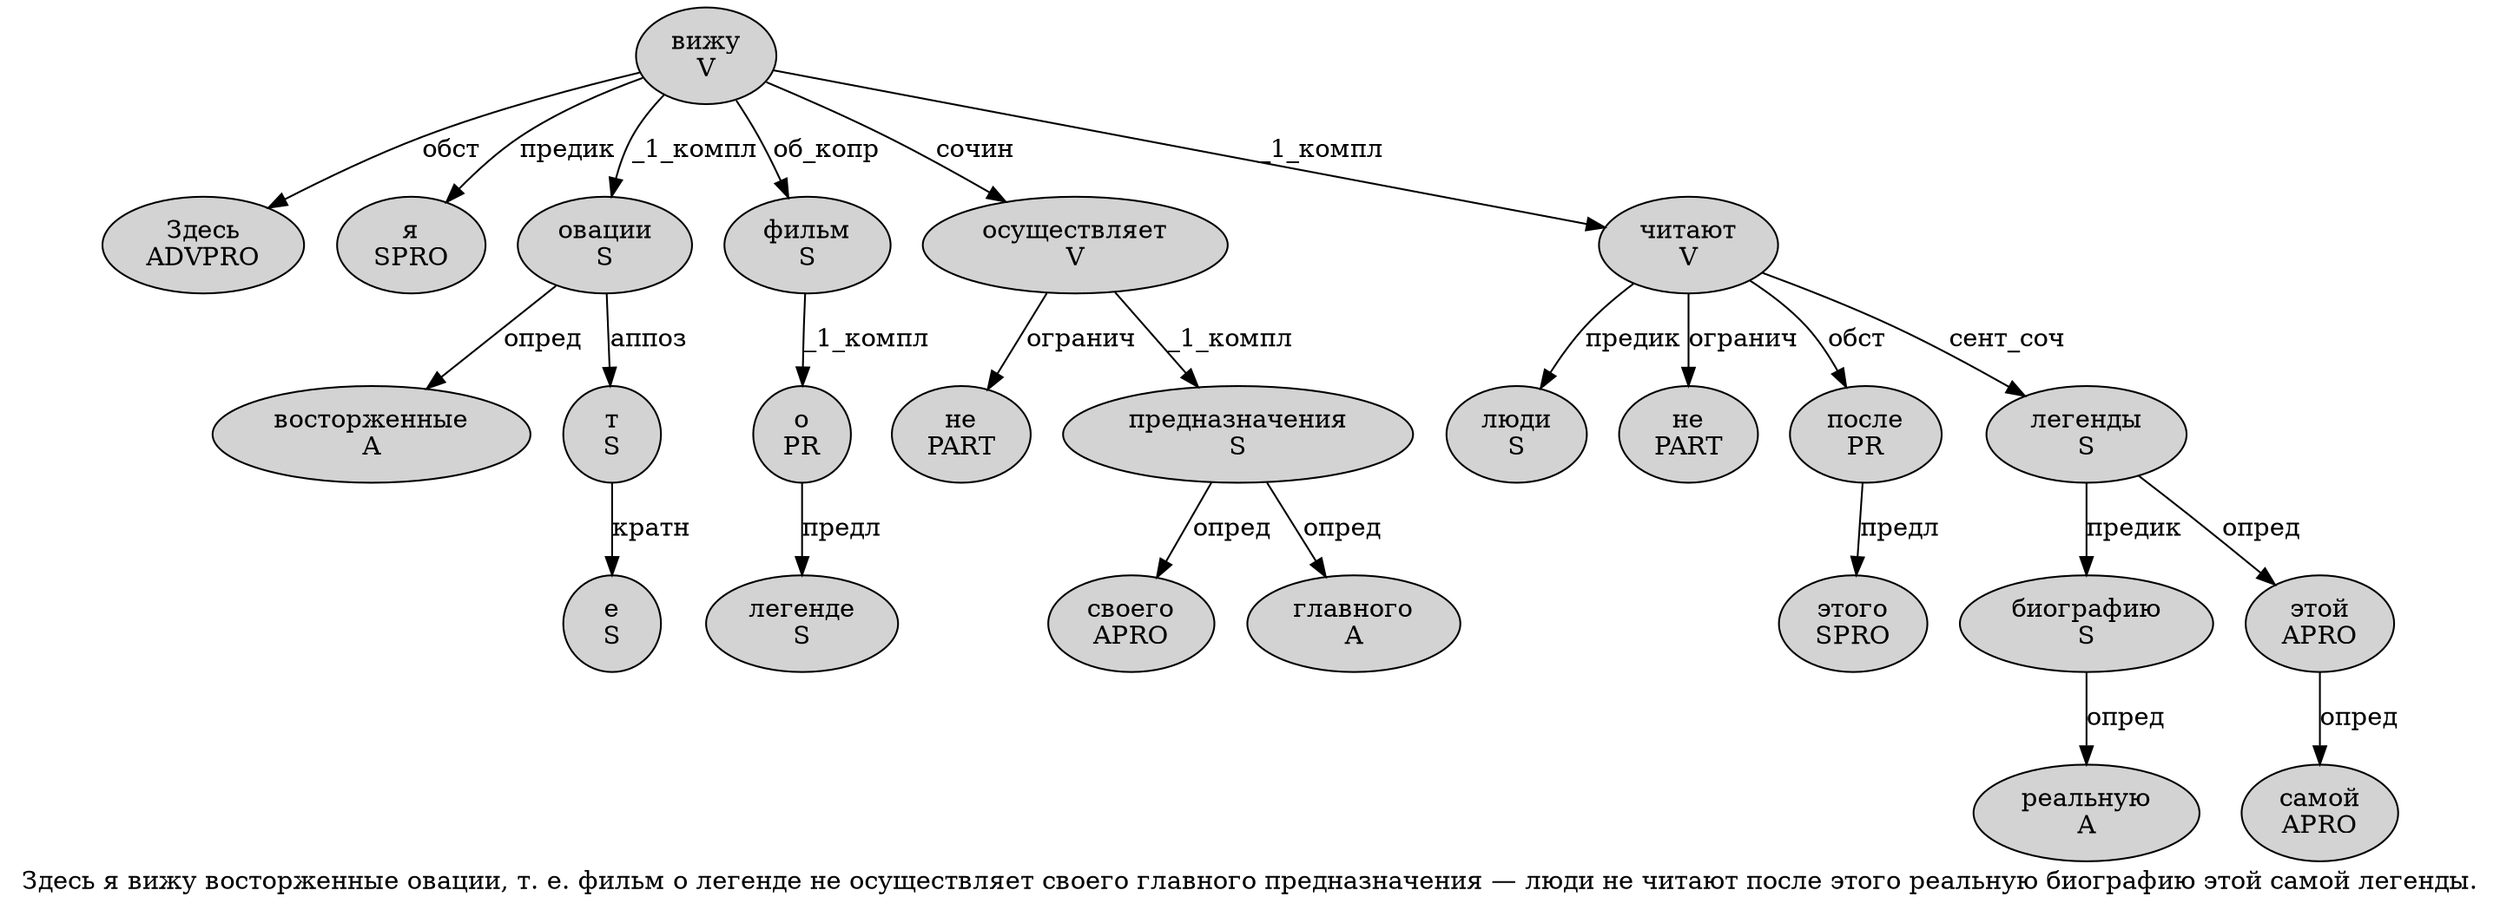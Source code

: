 digraph SENTENCE_3417 {
	graph [label="Здесь я вижу восторженные овации, т. е. фильм о легенде не осуществляет своего главного предназначения — люди не читают после этого реальную биографию этой самой легенды."]
	node [style=filled]
		0 [label="Здесь
ADVPRO" color="" fillcolor=lightgray penwidth=1 shape=ellipse]
		1 [label="я
SPRO" color="" fillcolor=lightgray penwidth=1 shape=ellipse]
		2 [label="вижу
V" color="" fillcolor=lightgray penwidth=1 shape=ellipse]
		3 [label="восторженные
A" color="" fillcolor=lightgray penwidth=1 shape=ellipse]
		4 [label="овации
S" color="" fillcolor=lightgray penwidth=1 shape=ellipse]
		6 [label="т
S" color="" fillcolor=lightgray penwidth=1 shape=ellipse]
		8 [label="е
S" color="" fillcolor=lightgray penwidth=1 shape=ellipse]
		10 [label="фильм
S" color="" fillcolor=lightgray penwidth=1 shape=ellipse]
		11 [label="о
PR" color="" fillcolor=lightgray penwidth=1 shape=ellipse]
		12 [label="легенде
S" color="" fillcolor=lightgray penwidth=1 shape=ellipse]
		13 [label="не
PART" color="" fillcolor=lightgray penwidth=1 shape=ellipse]
		14 [label="осуществляет
V" color="" fillcolor=lightgray penwidth=1 shape=ellipse]
		15 [label="своего
APRO" color="" fillcolor=lightgray penwidth=1 shape=ellipse]
		16 [label="главного
A" color="" fillcolor=lightgray penwidth=1 shape=ellipse]
		17 [label="предназначения
S" color="" fillcolor=lightgray penwidth=1 shape=ellipse]
		19 [label="люди
S" color="" fillcolor=lightgray penwidth=1 shape=ellipse]
		20 [label="не
PART" color="" fillcolor=lightgray penwidth=1 shape=ellipse]
		21 [label="читают
V" color="" fillcolor=lightgray penwidth=1 shape=ellipse]
		22 [label="после
PR" color="" fillcolor=lightgray penwidth=1 shape=ellipse]
		23 [label="этого
SPRO" color="" fillcolor=lightgray penwidth=1 shape=ellipse]
		24 [label="реальную
A" color="" fillcolor=lightgray penwidth=1 shape=ellipse]
		25 [label="биографию
S" color="" fillcolor=lightgray penwidth=1 shape=ellipse]
		26 [label="этой
APRO" color="" fillcolor=lightgray penwidth=1 shape=ellipse]
		27 [label="самой
APRO" color="" fillcolor=lightgray penwidth=1 shape=ellipse]
		28 [label="легенды
S" color="" fillcolor=lightgray penwidth=1 shape=ellipse]
			22 -> 23 [label="предл"]
			4 -> 3 [label="опред"]
			4 -> 6 [label="аппоз"]
			14 -> 13 [label="огранич"]
			14 -> 17 [label="_1_компл"]
			11 -> 12 [label="предл"]
			17 -> 15 [label="опред"]
			17 -> 16 [label="опред"]
			25 -> 24 [label="опред"]
			2 -> 0 [label="обст"]
			2 -> 1 [label="предик"]
			2 -> 4 [label="_1_компл"]
			2 -> 10 [label="об_копр"]
			2 -> 14 [label="сочин"]
			2 -> 21 [label="_1_компл"]
			21 -> 19 [label="предик"]
			21 -> 20 [label="огранич"]
			21 -> 22 [label="обст"]
			21 -> 28 [label="сент_соч"]
			10 -> 11 [label="_1_компл"]
			26 -> 27 [label="опред"]
			6 -> 8 [label="кратн"]
			28 -> 25 [label="предик"]
			28 -> 26 [label="опред"]
}